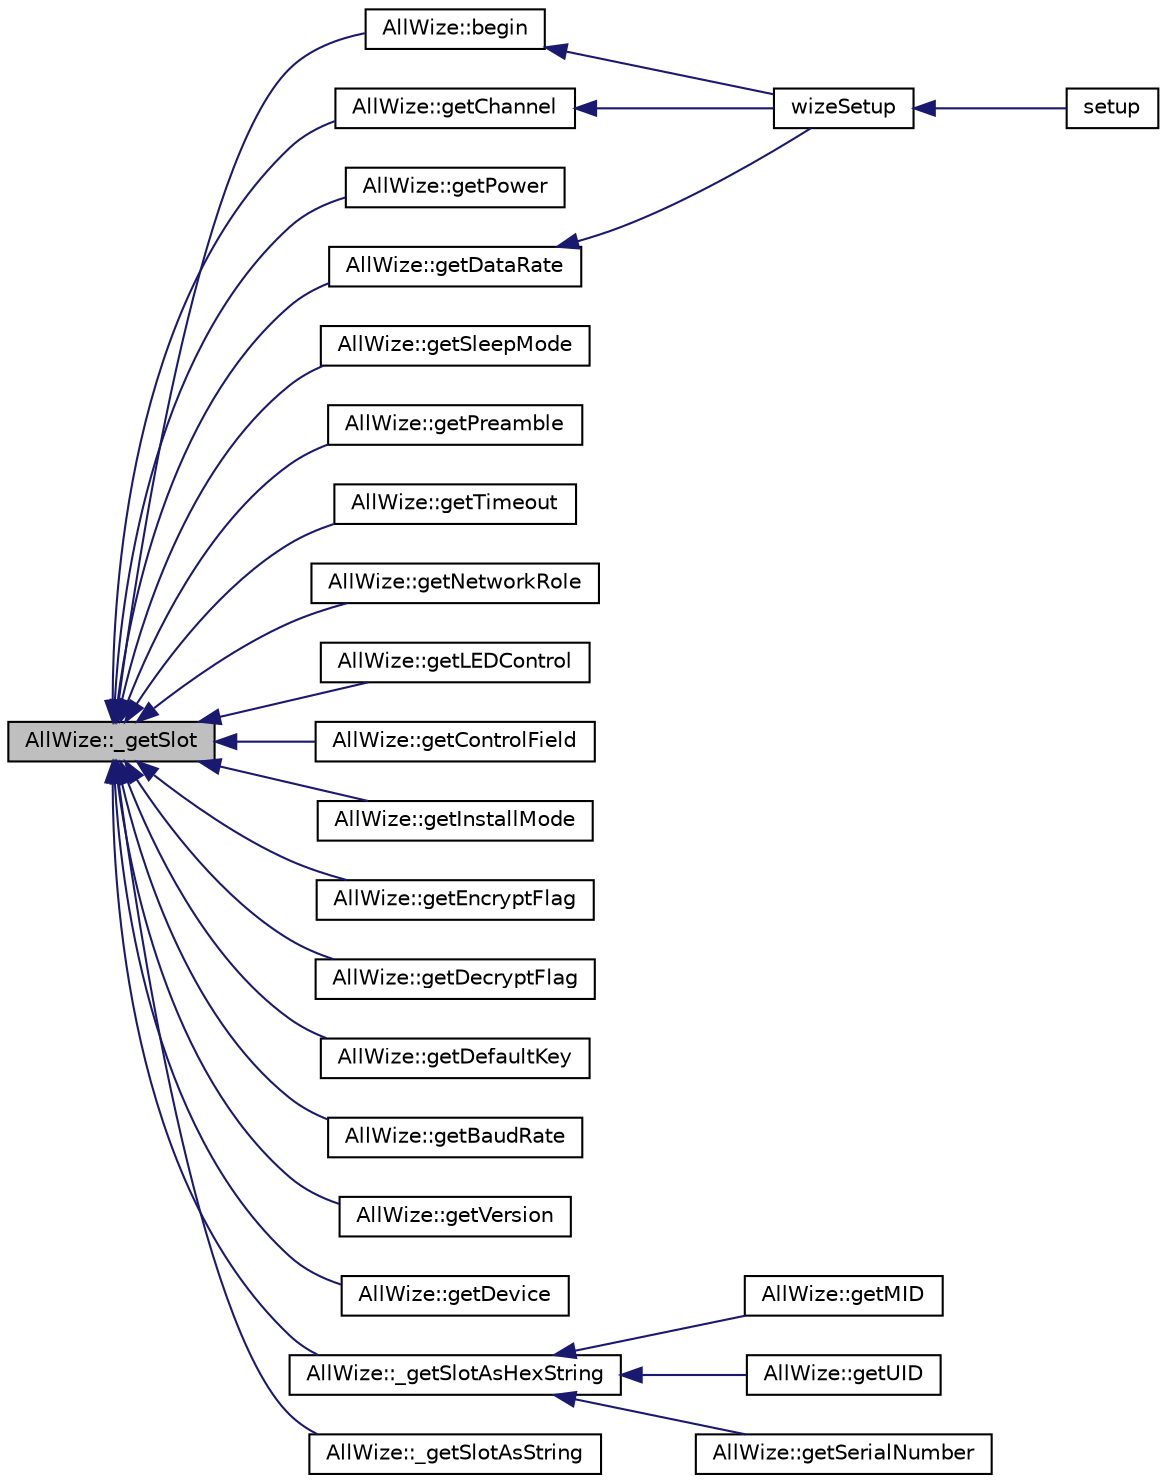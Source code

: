 digraph "AllWize::_getSlot"
{
  edge [fontname="Helvetica",fontsize="10",labelfontname="Helvetica",labelfontsize="10"];
  node [fontname="Helvetica",fontsize="10",shape=record];
  rankdir="LR";
  Node124 [label="AllWize::_getSlot",height=0.2,width=0.4,color="black", fillcolor="grey75", style="filled", fontcolor="black"];
  Node124 -> Node125 [dir="back",color="midnightblue",fontsize="10",style="solid",fontname="Helvetica"];
  Node125 [label="AllWize::begin",height=0.2,width=0.4,color="black", fillcolor="white", style="filled",URL="$classAllWize.html#a221a7145fd37d4c5fccb786a74d9ceaa",tooltip="Inits the module communications. "];
  Node125 -> Node126 [dir="back",color="midnightblue",fontsize="10",style="solid",fontname="Helvetica"];
  Node126 [label="wizeSetup",height=0.2,width=0.4,color="black", fillcolor="white", style="filled",URL="$wize_8h.html#a6bd811aed13d28451110ad176dabf3c4"];
  Node126 -> Node127 [dir="back",color="midnightblue",fontsize="10",style="solid",fontname="Helvetica"];
  Node127 [label="setup",height=0.2,width=0.4,color="black", fillcolor="white", style="filled",URL="$main_8cpp.html#a4fc01d736fe50cf5b977f755b675f11d"];
  Node124 -> Node128 [dir="back",color="midnightblue",fontsize="10",style="solid",fontname="Helvetica"];
  Node128 [label="AllWize::getChannel",height=0.2,width=0.4,color="black", fillcolor="white", style="filled",URL="$classAllWize.html#a8894f865677d8a04b16fa38721e0a95e",tooltip="Gets the channel stored in non-volatile memory. "];
  Node128 -> Node126 [dir="back",color="midnightblue",fontsize="10",style="solid",fontname="Helvetica"];
  Node124 -> Node129 [dir="back",color="midnightblue",fontsize="10",style="solid",fontname="Helvetica"];
  Node129 [label="AllWize::getPower",height=0.2,width=0.4,color="black", fillcolor="white", style="filled",URL="$classAllWize.html#a9e5bf5f57dda3daf82d86c59ff9e7467",tooltip="Gets the RF power stored in non-volatile memory. "];
  Node124 -> Node130 [dir="back",color="midnightblue",fontsize="10",style="solid",fontname="Helvetica"];
  Node130 [label="AllWize::getDataRate",height=0.2,width=0.4,color="black", fillcolor="white", style="filled",URL="$classAllWize.html#ab52a8de7dee7626f4ac4434e980bb2be",tooltip="Gets the data rate stored in non-volatile memory. "];
  Node130 -> Node126 [dir="back",color="midnightblue",fontsize="10",style="solid",fontname="Helvetica"];
  Node124 -> Node131 [dir="back",color="midnightblue",fontsize="10",style="solid",fontname="Helvetica"];
  Node131 [label="AllWize::getSleepMode",height=0.2,width=0.4,color="black", fillcolor="white", style="filled",URL="$classAllWize.html#a1b11333048ddf4fa02fe8aa21e22830d",tooltip="Gets the sleep mode stored in non-volatile memory. "];
  Node124 -> Node132 [dir="back",color="midnightblue",fontsize="10",style="solid",fontname="Helvetica"];
  Node132 [label="AllWize::getPreamble",height=0.2,width=0.4,color="black", fillcolor="white", style="filled",URL="$classAllWize.html#a244d701f186f73d622ecc57286e0e1ea",tooltip="Gets the preamble length frame format. "];
  Node124 -> Node133 [dir="back",color="midnightblue",fontsize="10",style="solid",fontname="Helvetica"];
  Node133 [label="AllWize::getTimeout",height=0.2,width=0.4,color="black", fillcolor="white", style="filled",URL="$classAllWize.html#a3b26f27f5b5a2b8ad24f8b1701b0bdeb",tooltip="Gets the current buffer timeout (also used for auto sleep modes) "];
  Node124 -> Node134 [dir="back",color="midnightblue",fontsize="10",style="solid",fontname="Helvetica"];
  Node134 [label="AllWize::getNetworkRole",height=0.2,width=0.4,color="black", fillcolor="white", style="filled",URL="$classAllWize.html#a5ba307bbd3710c0bafdd9ae44aaf0925",tooltip="Gets the current network role. "];
  Node124 -> Node135 [dir="back",color="midnightblue",fontsize="10",style="solid",fontname="Helvetica"];
  Node135 [label="AllWize::getLEDControl",height=0.2,width=0.4,color="black", fillcolor="white", style="filled",URL="$classAllWize.html#a3d723e9a6bf8417d196f3c6961b31c66",tooltip="Gets the current LED control. "];
  Node124 -> Node136 [dir="back",color="midnightblue",fontsize="10",style="solid",fontname="Helvetica"];
  Node136 [label="AllWize::getControlField",height=0.2,width=0.4,color="black", fillcolor="white", style="filled",URL="$classAllWize.html#a1b67d7074600f4097f483305c3b3db81",tooltip="Gets the control field value stored in non-volatile memory. "];
  Node124 -> Node137 [dir="back",color="midnightblue",fontsize="10",style="solid",fontname="Helvetica"];
  Node137 [label="AllWize::getInstallMode",height=0.2,width=0.4,color="black", fillcolor="white", style="filled",URL="$classAllWize.html#a4bd269450531bac0e1495617990a0e56",tooltip="Gets the install modevalue stored in non-volatile memory. "];
  Node124 -> Node138 [dir="back",color="midnightblue",fontsize="10",style="solid",fontname="Helvetica"];
  Node138 [label="AllWize::getEncryptFlag",height=0.2,width=0.4,color="black", fillcolor="white", style="filled",URL="$classAllWize.html#aaac3f5de0bdf7f61b3d547cd99282c21",tooltip="Gets the encrypt flag setting. "];
  Node124 -> Node139 [dir="back",color="midnightblue",fontsize="10",style="solid",fontname="Helvetica"];
  Node139 [label="AllWize::getDecryptFlag",height=0.2,width=0.4,color="black", fillcolor="white", style="filled",URL="$classAllWize.html#a74d06cbb120d0b74987edd7fa6a8accd",tooltip="Gets the decrypt flag setting. "];
  Node124 -> Node140 [dir="back",color="midnightblue",fontsize="10",style="solid",fontname="Helvetica"];
  Node140 [label="AllWize::getDefaultKey",height=0.2,width=0.4,color="black", fillcolor="white", style="filled",URL="$classAllWize.html#a1a0f30d3bdd0aa6e9d7363237fd4d6a4",tooltip="Gets the default encryption key. "];
  Node124 -> Node141 [dir="back",color="midnightblue",fontsize="10",style="solid",fontname="Helvetica"];
  Node141 [label="AllWize::getBaudRate",height=0.2,width=0.4,color="black", fillcolor="white", style="filled",URL="$classAllWize.html#a5306279497072153e409d7fc24fb91eb",tooltip="Gets the UART baud rate. "];
  Node124 -> Node142 [dir="back",color="midnightblue",fontsize="10",style="solid",fontname="Helvetica"];
  Node142 [label="AllWize::getVersion",height=0.2,width=0.4,color="black", fillcolor="white", style="filled",URL="$classAllWize.html#a44a8f3b0f8bceeaaad70fc5533365562",tooltip="Returns the device version from non-volatile memory. "];
  Node124 -> Node143 [dir="back",color="midnightblue",fontsize="10",style="solid",fontname="Helvetica"];
  Node143 [label="AllWize::getDevice",height=0.2,width=0.4,color="black", fillcolor="white", style="filled",URL="$classAllWize.html#ac47dd707240ab13ad5e84c6dc924e204",tooltip="Returns the device type from non-volatile memory. "];
  Node124 -> Node144 [dir="back",color="midnightblue",fontsize="10",style="solid",fontname="Helvetica"];
  Node144 [label="AllWize::_getSlotAsHexString",height=0.2,width=0.4,color="black", fillcolor="white", style="filled",URL="$classAllWize.html#a00c33c9c6ea16acda17c42e2070b2c74",tooltip="Returns the contents of the memory from a certain address as an HEX String. "];
  Node144 -> Node145 [dir="back",color="midnightblue",fontsize="10",style="solid",fontname="Helvetica"];
  Node145 [label="AllWize::getMID",height=0.2,width=0.4,color="black", fillcolor="white", style="filled",URL="$classAllWize.html#af5845d6ca0dcab9a6b334c23315601ca",tooltip="Returns the Manufacturer ID. "];
  Node144 -> Node146 [dir="back",color="midnightblue",fontsize="10",style="solid",fontname="Helvetica"];
  Node146 [label="AllWize::getUID",height=0.2,width=0.4,color="black", fillcolor="white", style="filled",URL="$classAllWize.html#a9b1ffa7c920060bb835003f064c0da49",tooltip="Returns the Unique ID string. "];
  Node144 -> Node147 [dir="back",color="midnightblue",fontsize="10",style="solid",fontname="Helvetica"];
  Node147 [label="AllWize::getSerialNumber",height=0.2,width=0.4,color="black", fillcolor="white", style="filled",URL="$classAllWize.html#a0a0ac3f0d56a60c6baa5ddea443d4464",tooltip="Returns the module serial number. "];
  Node124 -> Node148 [dir="back",color="midnightblue",fontsize="10",style="solid",fontname="Helvetica"];
  Node148 [label="AllWize::_getSlotAsString",height=0.2,width=0.4,color="black", fillcolor="white", style="filled",URL="$classAllWize.html#a43db8f20a2a3d58a6ca4a6b91bbefe3a",tooltip="Returns the contents of the memory from a certain address as a String object. "];
}
